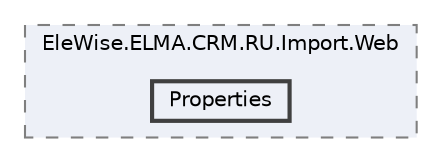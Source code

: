 digraph "Web/Modules/EleWise.ELMA.CRM.RU.Import.Web/Properties"
{
 // LATEX_PDF_SIZE
  bgcolor="transparent";
  edge [fontname=Helvetica,fontsize=10,labelfontname=Helvetica,labelfontsize=10];
  node [fontname=Helvetica,fontsize=10,shape=box,height=0.2,width=0.4];
  compound=true
  subgraph clusterdir_97a9e084c869e44226da457a0b62d1f2 {
    graph [ bgcolor="#edf0f7", pencolor="grey50", label="EleWise.ELMA.CRM.RU.Import.Web", fontname=Helvetica,fontsize=10 style="filled,dashed", URL="dir_97a9e084c869e44226da457a0b62d1f2.html",tooltip=""]
  dir_2918c64e7c9368dab0c4639f13c9d99b [label="Properties", fillcolor="#edf0f7", color="grey25", style="filled,bold", URL="dir_2918c64e7c9368dab0c4639f13c9d99b.html",tooltip=""];
  }
}
